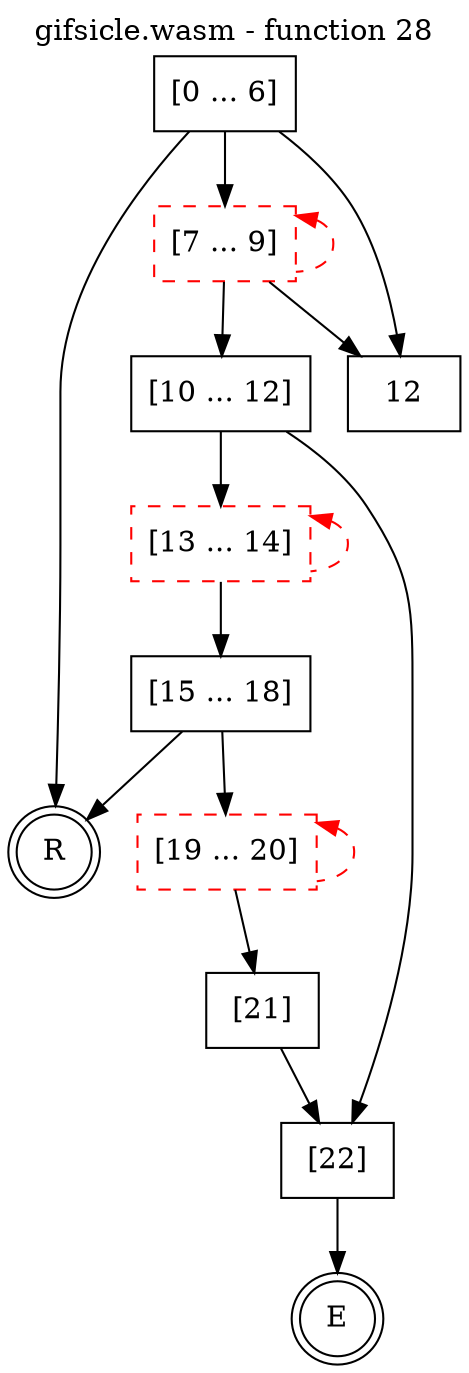 digraph finite_state_machine {
    label = "gifsicle.wasm - function 28"
    labelloc =  t
    labelfontsize = 16
    labelfontcolor = black
    labelfontname = "Helvetica"
    node [shape = doublecircle]; E R ;
    node [shape = box];
    node [shape=box, color=black, style=solid] 0[label="[0 ... 6]"]
    node [shape=box, color=red, style=dashed] 7[label="[7 ... 9]"]
    node [shape=box, color=black, style=solid] 10[label="[10 ... 12]"]
    node [shape=box, color=red, style=dashed] 13[label="[13 ... 14]"]
    node [shape=box, color=black, style=solid] 15[label="[15 ... 18]"]
    node [shape=box, color=red, style=dashed] 19[label="[19 ... 20]"]
    node [shape=box, color=black, style=solid] 21[label="[21]"]
    node [shape=box, color=black, style=solid] 22[label="[22]"]
    node [shape=box, color=black, style=solid] R[label="R"]
    0 -> 7;
    0 -> 12;
    0 -> R;
    7 -> 10;
    7 -> 12;
    7 -> 7[style="dashed" color="red" dir=back];
    10 -> 13;
    10 -> 22;
    13 -> 15;
    13 -> 13[style="dashed" color="red" dir=back];
    15 -> 19;
    15 -> R;
    19 -> 21;
    19 -> 19[style="dashed" color="red" dir=back];
    21 -> 22;
    22 -> E;
}
